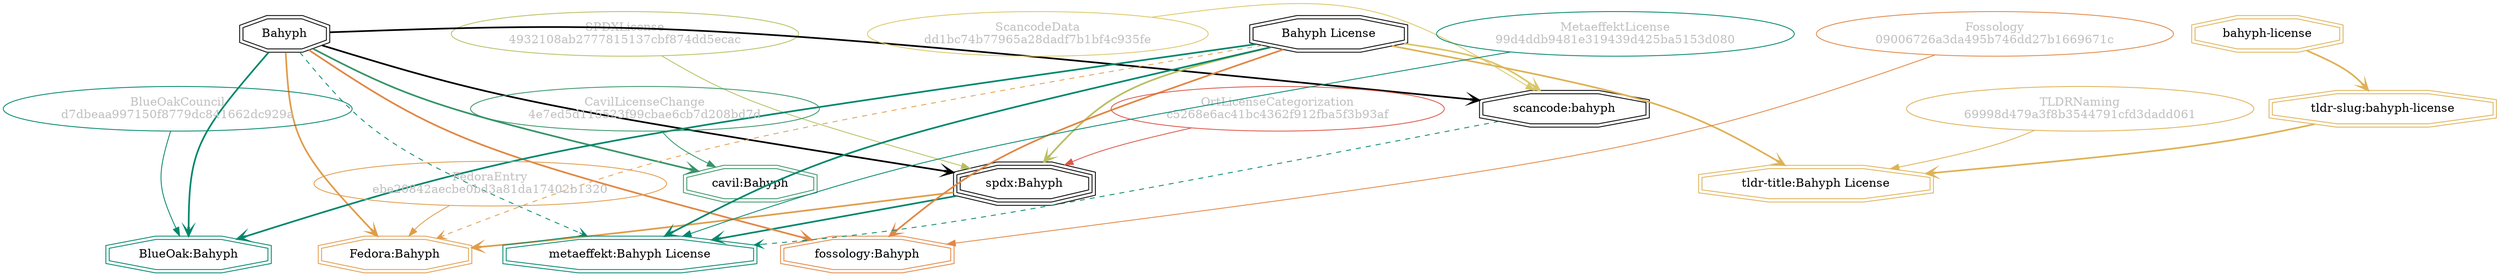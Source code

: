 strict digraph {
    node [shape=box];
    graph [splines=curved];
    648 [label="SPDXLicense\n4932108ab2777815137cbf874dd5ecac"
        ,fontcolor=gray
        ,color="#b8bf62"
        ,fillcolor="beige;1"
        ,shape=ellipse];
    649 [label="spdx:Bahyph"
        ,shape=tripleoctagon];
    650 [label=Bahyph
        ,shape=doubleoctagon];
    651 [label="Bahyph License"
        ,shape=doubleoctagon];
    6024 [label="FedoraEntry\nebe20842aecbe0bd3a81da17402b1320"
         ,fontcolor=gray
         ,color="#e09d4b"
         ,fillcolor="beige;1"
         ,shape=ellipse];
    6025 [label="Fedora:Bahyph"
         ,color="#e09d4b"
         ,shape=doubleoctagon];
    8770 [label="BlueOakCouncil\nd7dbeaa997150f8779dc841662dc929a"
         ,fontcolor=gray
         ,color="#00876c"
         ,fillcolor="beige;1"
         ,shape=ellipse];
    8771 [label="BlueOak:Bahyph"
         ,color="#00876c"
         ,shape=doubleoctagon];
    12336 [label="ScancodeData\ndd1bc74b77965a28dadf7b1bf4c935fe"
          ,fontcolor=gray
          ,color="#dac767"
          ,fillcolor="beige;1"
          ,shape=ellipse];
    12337 [label="scancode:bahyph"
          ,shape=doubleoctagon];
    27832 [label="Fossology\n09006726a3da495b746dd27b1669671c"
          ,fontcolor=gray
          ,color="#e18745"
          ,fillcolor="beige;1"
          ,shape=ellipse];
    27833 [label="fossology:Bahyph"
          ,color="#e18745"
          ,shape=doubleoctagon];
    28650 [label="OrtLicenseCategorization\nc5268e6ac41bc4362f912fba5f3b93af"
          ,fontcolor=gray
          ,color="#dc574a"
          ,fillcolor="beige;1"
          ,shape=ellipse];
    36521 [label="CavilLicenseChange\n4e7ed5d115523f99cbae6cb7d208bd7d"
          ,fontcolor=gray
          ,color="#379469"
          ,fillcolor="beige;1"
          ,shape=ellipse];
    36522 [label="cavil:Bahyph"
          ,color="#379469"
          ,shape=doubleoctagon];
    39970 [label="MetaeffektLicense\n99d4ddb9481e319439d425ba5153d080"
          ,fontcolor=gray
          ,color="#00876c"
          ,fillcolor="beige;1"
          ,shape=ellipse];
    39971 [label="metaeffekt:Bahyph License"
          ,color="#00876c"
          ,shape=doubleoctagon];
    57627 [label="TLDRNaming\n69998d479a3f8b3544791cfd3dadd061"
          ,fontcolor=gray
          ,color="#deb256"
          ,fillcolor="beige;1"
          ,shape=ellipse];
    57628 [label="tldr-title:Bahyph License"
          ,color="#deb256"
          ,shape=doubleoctagon];
    57629 [label="tldr-slug:bahyph-license"
          ,color="#deb256"
          ,shape=doubleoctagon];
    57630 [label="bahyph-license"
          ,color="#deb256"
          ,shape=doubleoctagon];
    648 -> 649 [weight=0.5
               ,color="#b8bf62"];
    649 -> 6025 [style=bold
                ,arrowhead=vee
                ,weight=0.7
                ,color="#e09d4b"];
    649 -> 39971 [style=bold
                 ,arrowhead=vee
                 ,weight=0.7
                 ,color="#00876c"];
    650 -> 649 [style=bold
               ,arrowhead=vee
               ,weight=0.7];
    650 -> 6025 [style=bold
                ,arrowhead=vee
                ,weight=0.7
                ,color="#e09d4b"];
    650 -> 6025 [style=bold
                ,arrowhead=vee
                ,weight=0.7
                ,color="#e09d4b"];
    650 -> 8771 [style=bold
                ,arrowhead=vee
                ,weight=0.7
                ,color="#00876c"];
    650 -> 12337 [style=bold
                 ,arrowhead=vee
                 ,weight=0.7];
    650 -> 27833 [style=bold
                 ,arrowhead=vee
                 ,weight=0.7
                 ,color="#e18745"];
    650 -> 36522 [style=bold
                 ,arrowhead=vee
                 ,weight=0.7
                 ,color="#379469"];
    650 -> 36522 [style=bold
                 ,arrowhead=vee
                 ,weight=0.7
                 ,color="#379469"];
    650 -> 39971 [style=dashed
                 ,arrowhead=vee
                 ,weight=0.5
                 ,color="#00876c"];
    651 -> 649 [style=bold
               ,arrowhead=vee
               ,weight=0.7
               ,color="#b8bf62"];
    651 -> 6025 [style=dashed
                ,arrowhead=vee
                ,weight=0.5
                ,color="#e09d4b"];
    651 -> 8771 [style=bold
                ,arrowhead=vee
                ,weight=0.7
                ,color="#00876c"];
    651 -> 12337 [style=bold
                 ,arrowhead=vee
                 ,weight=0.7
                 ,color="#dac767"];
    651 -> 27833 [style=bold
                 ,arrowhead=vee
                 ,weight=0.7
                 ,color="#e18745"];
    651 -> 39971 [style=bold
                 ,arrowhead=vee
                 ,weight=0.7
                 ,color="#00876c"];
    651 -> 39971 [style=bold
                 ,arrowhead=vee
                 ,weight=0.7
                 ,color="#00876c"];
    651 -> 57628 [style=bold
                 ,arrowhead=vee
                 ,weight=0.7
                 ,color="#deb256"];
    6024 -> 6025 [weight=0.5
                 ,color="#e09d4b"];
    8770 -> 8771 [weight=0.5
                 ,color="#00876c"];
    12336 -> 12337 [weight=0.5
                   ,color="#dac767"];
    12337 -> 39971 [style=dashed
                   ,arrowhead=vee
                   ,weight=0.5
                   ,color="#00876c"];
    27832 -> 27833 [weight=0.5
                   ,color="#e18745"];
    28650 -> 649 [weight=0.5
                 ,color="#dc574a"];
    36521 -> 36522 [weight=0.5
                   ,color="#379469"];
    39970 -> 39971 [weight=0.5
                   ,color="#00876c"];
    57627 -> 57628 [weight=0.5
                   ,color="#deb256"];
    57629 -> 57628 [style=bold
                   ,arrowhead=vee
                   ,weight=0.7
                   ,color="#deb256"];
    57630 -> 57629 [style=bold
                   ,arrowhead=vee
                   ,weight=0.7
                   ,color="#deb256"];
}
